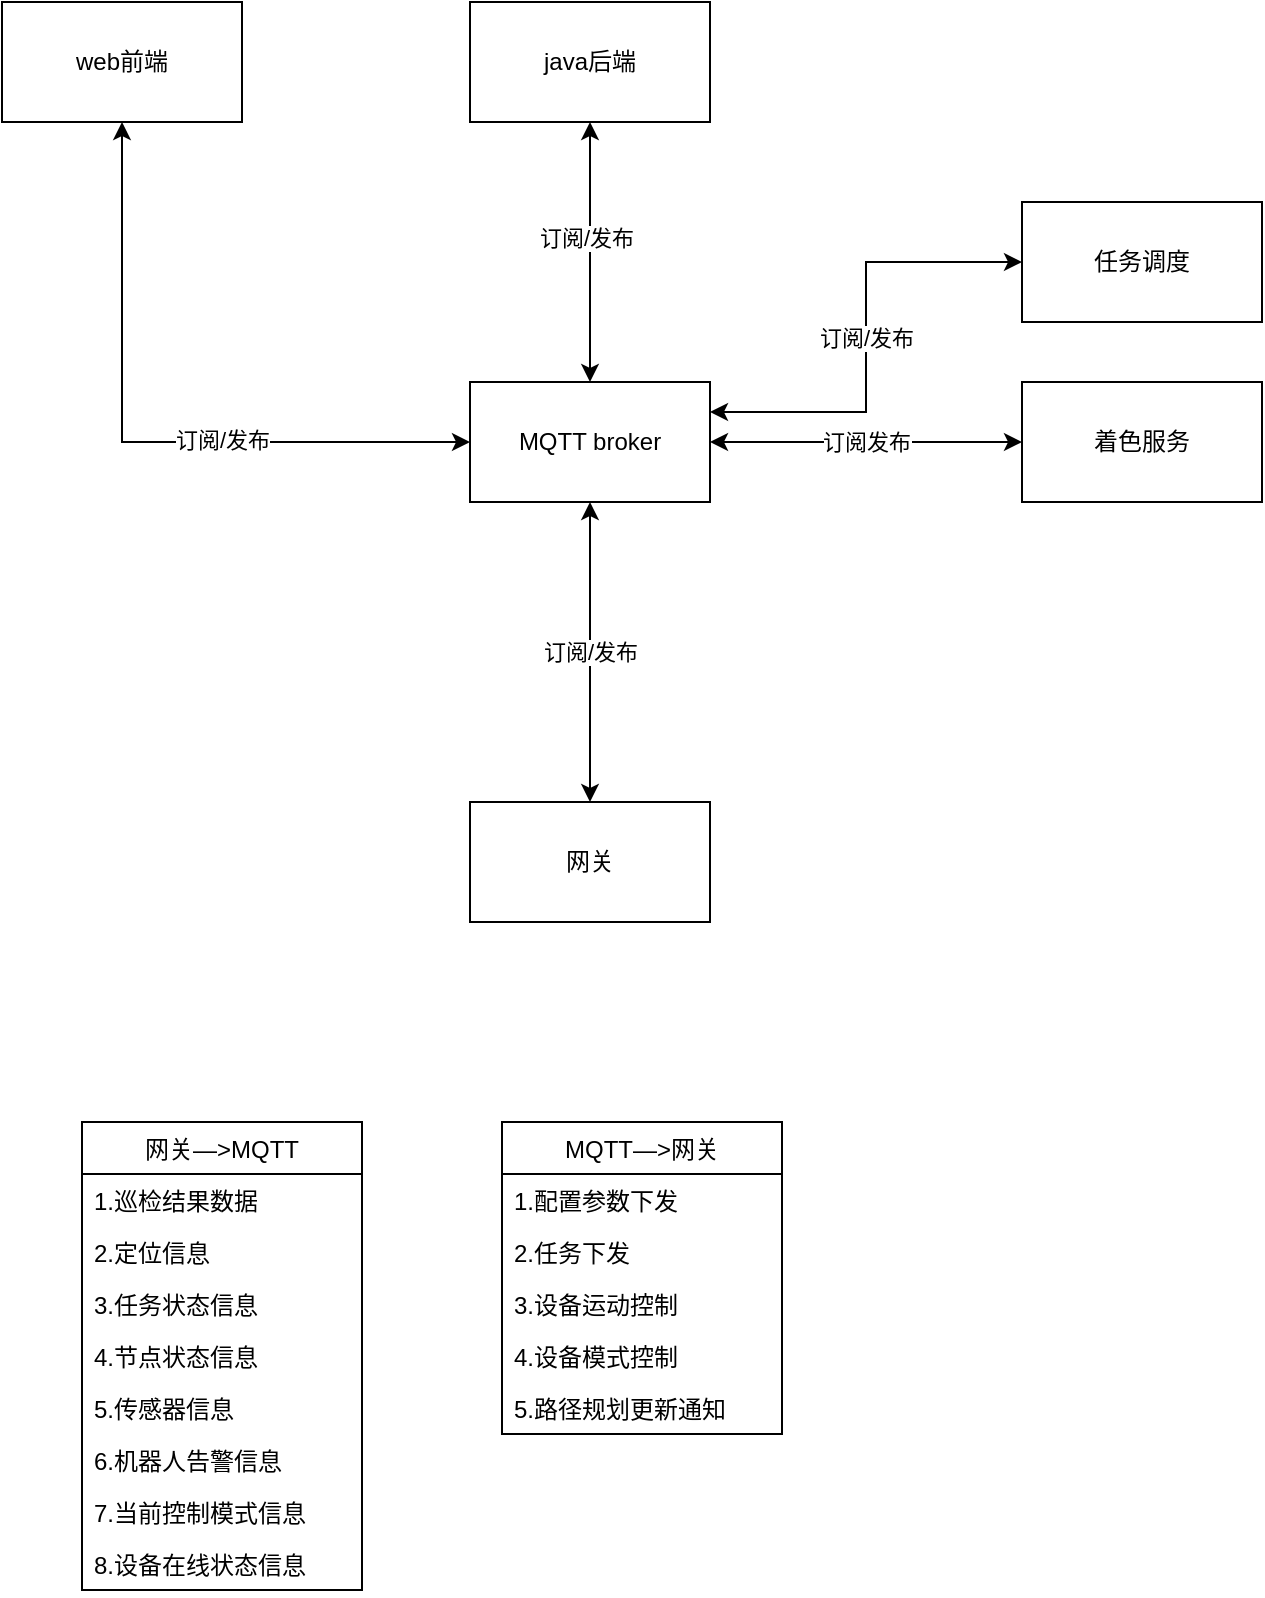 <mxfile version="14.6.3" type="github">
  <diagram id="mSy1AuAVxe22ZnLyFNmL" name="第 1 页">
    <mxGraphModel dx="1412" dy="755" grid="1" gridSize="10" guides="1" tooltips="1" connect="1" arrows="1" fold="1" page="1" pageScale="1" pageWidth="827" pageHeight="1169" math="0" shadow="0">
      <root>
        <mxCell id="0" />
        <mxCell id="1" parent="0" />
        <mxCell id="uBkenq1J7Bc0aekrVSAU-7" value="订阅/发布" style="edgeStyle=orthogonalEdgeStyle;rounded=0;orthogonalLoop=1;jettySize=auto;html=1;exitX=0.5;exitY=0;exitDx=0;exitDy=0;entryX=0.5;entryY=1;entryDx=0;entryDy=0;startArrow=classic;startFill=1;" edge="1" parent="1" source="uBkenq1J7Bc0aekrVSAU-1" target="uBkenq1J7Bc0aekrVSAU-2">
          <mxGeometry relative="1" as="geometry" />
        </mxCell>
        <mxCell id="uBkenq1J7Bc0aekrVSAU-1" value="网关" style="rounded=0;whiteSpace=wrap;html=1;" vertex="1" parent="1">
          <mxGeometry x="294" y="520" width="120" height="60" as="geometry" />
        </mxCell>
        <mxCell id="uBkenq1J7Bc0aekrVSAU-9" style="edgeStyle=orthogonalEdgeStyle;rounded=0;orthogonalLoop=1;jettySize=auto;html=1;exitX=0.5;exitY=0;exitDx=0;exitDy=0;entryX=0.5;entryY=1;entryDx=0;entryDy=0;startArrow=classic;startFill=1;" edge="1" parent="1" source="uBkenq1J7Bc0aekrVSAU-2" target="uBkenq1J7Bc0aekrVSAU-8">
          <mxGeometry relative="1" as="geometry" />
        </mxCell>
        <mxCell id="uBkenq1J7Bc0aekrVSAU-10" value="订阅/发布" style="edgeLabel;html=1;align=center;verticalAlign=middle;resizable=0;points=[];" vertex="1" connectable="0" parent="uBkenq1J7Bc0aekrVSAU-9">
          <mxGeometry x="0.108" y="2" relative="1" as="geometry">
            <mxPoint as="offset" />
          </mxGeometry>
        </mxCell>
        <mxCell id="uBkenq1J7Bc0aekrVSAU-2" value="MQTT broker" style="rounded=0;whiteSpace=wrap;html=1;" vertex="1" parent="1">
          <mxGeometry x="294" y="310" width="120" height="60" as="geometry" />
        </mxCell>
        <mxCell id="uBkenq1J7Bc0aekrVSAU-8" value="java后端" style="rounded=0;whiteSpace=wrap;html=1;" vertex="1" parent="1">
          <mxGeometry x="294" y="120" width="120" height="60" as="geometry" />
        </mxCell>
        <mxCell id="uBkenq1J7Bc0aekrVSAU-12" style="edgeStyle=orthogonalEdgeStyle;rounded=0;orthogonalLoop=1;jettySize=auto;html=1;exitX=0.5;exitY=1;exitDx=0;exitDy=0;entryX=0;entryY=0.5;entryDx=0;entryDy=0;startArrow=classic;startFill=1;" edge="1" parent="1" source="uBkenq1J7Bc0aekrVSAU-11" target="uBkenq1J7Bc0aekrVSAU-2">
          <mxGeometry relative="1" as="geometry" />
        </mxCell>
        <mxCell id="uBkenq1J7Bc0aekrVSAU-13" value="订阅/发布" style="edgeLabel;html=1;align=center;verticalAlign=middle;resizable=0;points=[];" vertex="1" connectable="0" parent="uBkenq1J7Bc0aekrVSAU-12">
          <mxGeometry x="0.258" y="1" relative="1" as="geometry">
            <mxPoint as="offset" />
          </mxGeometry>
        </mxCell>
        <mxCell id="uBkenq1J7Bc0aekrVSAU-11" value="web前端" style="rounded=0;whiteSpace=wrap;html=1;" vertex="1" parent="1">
          <mxGeometry x="60" y="120" width="120" height="60" as="geometry" />
        </mxCell>
        <mxCell id="uBkenq1J7Bc0aekrVSAU-15" value="订阅发布" style="edgeStyle=orthogonalEdgeStyle;rounded=0;orthogonalLoop=1;jettySize=auto;html=1;exitX=0;exitY=0.5;exitDx=0;exitDy=0;entryX=1;entryY=0.5;entryDx=0;entryDy=0;startArrow=classic;startFill=1;" edge="1" parent="1" source="uBkenq1J7Bc0aekrVSAU-14" target="uBkenq1J7Bc0aekrVSAU-2">
          <mxGeometry relative="1" as="geometry" />
        </mxCell>
        <mxCell id="uBkenq1J7Bc0aekrVSAU-14" value="着色服务" style="rounded=0;whiteSpace=wrap;html=1;" vertex="1" parent="1">
          <mxGeometry x="570" y="310" width="120" height="60" as="geometry" />
        </mxCell>
        <mxCell id="uBkenq1J7Bc0aekrVSAU-17" value="订阅/发布" style="edgeStyle=orthogonalEdgeStyle;rounded=0;orthogonalLoop=1;jettySize=auto;html=1;exitX=0;exitY=0.5;exitDx=0;exitDy=0;entryX=1;entryY=0.25;entryDx=0;entryDy=0;startArrow=classic;startFill=1;" edge="1" parent="1" source="uBkenq1J7Bc0aekrVSAU-16" target="uBkenq1J7Bc0aekrVSAU-2">
          <mxGeometry relative="1" as="geometry" />
        </mxCell>
        <mxCell id="uBkenq1J7Bc0aekrVSAU-16" value="任务调度" style="rounded=0;whiteSpace=wrap;html=1;" vertex="1" parent="1">
          <mxGeometry x="570" y="220" width="120" height="60" as="geometry" />
        </mxCell>
        <mxCell id="uBkenq1J7Bc0aekrVSAU-18" value="网关—&gt;MQTT" style="swimlane;fontStyle=0;childLayout=stackLayout;horizontal=1;startSize=26;fillColor=none;horizontalStack=0;resizeParent=1;resizeParentMax=0;resizeLast=0;collapsible=1;marginBottom=0;" vertex="1" parent="1">
          <mxGeometry x="100" y="680" width="140" height="234" as="geometry">
            <mxRectangle x="100" y="680" width="110" height="26" as="alternateBounds" />
          </mxGeometry>
        </mxCell>
        <mxCell id="uBkenq1J7Bc0aekrVSAU-19" value="1.巡检结果数据" style="text;strokeColor=none;fillColor=none;align=left;verticalAlign=top;spacingLeft=4;spacingRight=4;overflow=hidden;rotatable=0;points=[[0,0.5],[1,0.5]];portConstraint=eastwest;" vertex="1" parent="uBkenq1J7Bc0aekrVSAU-18">
          <mxGeometry y="26" width="140" height="26" as="geometry" />
        </mxCell>
        <mxCell id="uBkenq1J7Bc0aekrVSAU-20" value="2.定位信息" style="text;strokeColor=none;fillColor=none;align=left;verticalAlign=top;spacingLeft=4;spacingRight=4;overflow=hidden;rotatable=0;points=[[0,0.5],[1,0.5]];portConstraint=eastwest;" vertex="1" parent="uBkenq1J7Bc0aekrVSAU-18">
          <mxGeometry y="52" width="140" height="26" as="geometry" />
        </mxCell>
        <mxCell id="uBkenq1J7Bc0aekrVSAU-21" value="3.任务状态信息" style="text;strokeColor=none;fillColor=none;align=left;verticalAlign=top;spacingLeft=4;spacingRight=4;overflow=hidden;rotatable=0;points=[[0,0.5],[1,0.5]];portConstraint=eastwest;" vertex="1" parent="uBkenq1J7Bc0aekrVSAU-18">
          <mxGeometry y="78" width="140" height="26" as="geometry" />
        </mxCell>
        <mxCell id="uBkenq1J7Bc0aekrVSAU-22" value="4.节点状态信息" style="text;strokeColor=none;fillColor=none;align=left;verticalAlign=top;spacingLeft=4;spacingRight=4;overflow=hidden;rotatable=0;points=[[0,0.5],[1,0.5]];portConstraint=eastwest;" vertex="1" parent="uBkenq1J7Bc0aekrVSAU-18">
          <mxGeometry y="104" width="140" height="26" as="geometry" />
        </mxCell>
        <mxCell id="uBkenq1J7Bc0aekrVSAU-23" value="5.传感器信息" style="text;strokeColor=none;fillColor=none;align=left;verticalAlign=top;spacingLeft=4;spacingRight=4;overflow=hidden;rotatable=0;points=[[0,0.5],[1,0.5]];portConstraint=eastwest;" vertex="1" parent="uBkenq1J7Bc0aekrVSAU-18">
          <mxGeometry y="130" width="140" height="26" as="geometry" />
        </mxCell>
        <mxCell id="uBkenq1J7Bc0aekrVSAU-24" value="6.机器人告警信息" style="text;strokeColor=none;fillColor=none;align=left;verticalAlign=top;spacingLeft=4;spacingRight=4;overflow=hidden;rotatable=0;points=[[0,0.5],[1,0.5]];portConstraint=eastwest;" vertex="1" parent="uBkenq1J7Bc0aekrVSAU-18">
          <mxGeometry y="156" width="140" height="26" as="geometry" />
        </mxCell>
        <mxCell id="uBkenq1J7Bc0aekrVSAU-25" value="7.当前控制模式信息" style="text;strokeColor=none;fillColor=none;align=left;verticalAlign=top;spacingLeft=4;spacingRight=4;overflow=hidden;rotatable=0;points=[[0,0.5],[1,0.5]];portConstraint=eastwest;" vertex="1" parent="uBkenq1J7Bc0aekrVSAU-18">
          <mxGeometry y="182" width="140" height="26" as="geometry" />
        </mxCell>
        <mxCell id="uBkenq1J7Bc0aekrVSAU-26" value="8.设备在线状态信息" style="text;strokeColor=none;fillColor=none;align=left;verticalAlign=top;spacingLeft=4;spacingRight=4;overflow=hidden;rotatable=0;points=[[0,0.5],[1,0.5]];portConstraint=eastwest;" vertex="1" parent="uBkenq1J7Bc0aekrVSAU-18">
          <mxGeometry y="208" width="140" height="26" as="geometry" />
        </mxCell>
        <mxCell id="uBkenq1J7Bc0aekrVSAU-27" value="MQTT—&gt;网关" style="swimlane;fontStyle=0;childLayout=stackLayout;horizontal=1;startSize=26;fillColor=none;horizontalStack=0;resizeParent=1;resizeParentMax=0;resizeLast=0;collapsible=1;marginBottom=0;" vertex="1" parent="1">
          <mxGeometry x="310" y="680" width="140" height="156" as="geometry">
            <mxRectangle x="100" y="680" width="110" height="26" as="alternateBounds" />
          </mxGeometry>
        </mxCell>
        <mxCell id="uBkenq1J7Bc0aekrVSAU-28" value="1.配置参数下发" style="text;strokeColor=none;fillColor=none;align=left;verticalAlign=top;spacingLeft=4;spacingRight=4;overflow=hidden;rotatable=0;points=[[0,0.5],[1,0.5]];portConstraint=eastwest;" vertex="1" parent="uBkenq1J7Bc0aekrVSAU-27">
          <mxGeometry y="26" width="140" height="26" as="geometry" />
        </mxCell>
        <mxCell id="uBkenq1J7Bc0aekrVSAU-29" value="2.任务下发" style="text;strokeColor=none;fillColor=none;align=left;verticalAlign=top;spacingLeft=4;spacingRight=4;overflow=hidden;rotatable=0;points=[[0,0.5],[1,0.5]];portConstraint=eastwest;" vertex="1" parent="uBkenq1J7Bc0aekrVSAU-27">
          <mxGeometry y="52" width="140" height="26" as="geometry" />
        </mxCell>
        <mxCell id="uBkenq1J7Bc0aekrVSAU-30" value="3.设备运动控制" style="text;strokeColor=none;fillColor=none;align=left;verticalAlign=top;spacingLeft=4;spacingRight=4;overflow=hidden;rotatable=0;points=[[0,0.5],[1,0.5]];portConstraint=eastwest;" vertex="1" parent="uBkenq1J7Bc0aekrVSAU-27">
          <mxGeometry y="78" width="140" height="26" as="geometry" />
        </mxCell>
        <mxCell id="uBkenq1J7Bc0aekrVSAU-31" value="4.设备模式控制" style="text;strokeColor=none;fillColor=none;align=left;verticalAlign=top;spacingLeft=4;spacingRight=4;overflow=hidden;rotatable=0;points=[[0,0.5],[1,0.5]];portConstraint=eastwest;" vertex="1" parent="uBkenq1J7Bc0aekrVSAU-27">
          <mxGeometry y="104" width="140" height="26" as="geometry" />
        </mxCell>
        <mxCell id="uBkenq1J7Bc0aekrVSAU-32" value="5.路径规划更新通知" style="text;strokeColor=none;fillColor=none;align=left;verticalAlign=top;spacingLeft=4;spacingRight=4;overflow=hidden;rotatable=0;points=[[0,0.5],[1,0.5]];portConstraint=eastwest;" vertex="1" parent="uBkenq1J7Bc0aekrVSAU-27">
          <mxGeometry y="130" width="140" height="26" as="geometry" />
        </mxCell>
      </root>
    </mxGraphModel>
  </diagram>
</mxfile>
